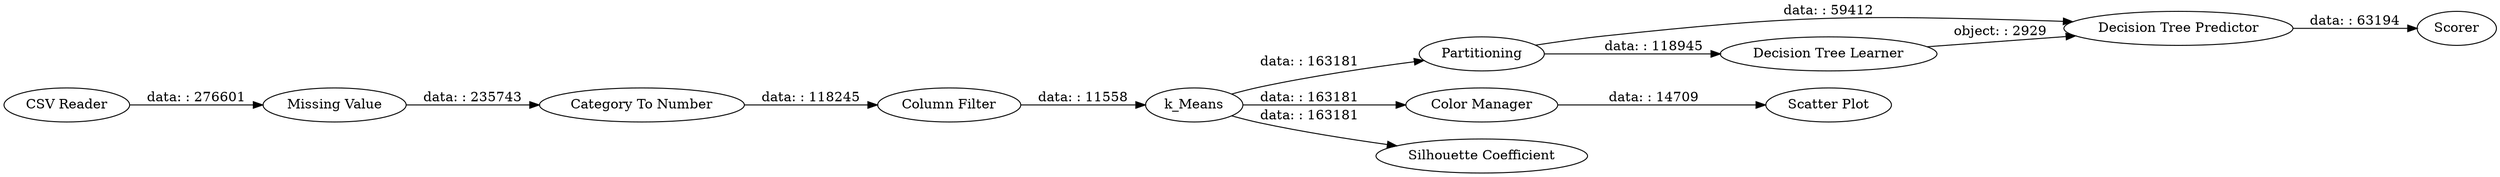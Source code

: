 digraph {
	"777866115648279505_12" [label=Partitioning]
	"777866115648279505_6" [label="Color Manager"]
	"777866115648279505_11" [label=Scorer]
	"777866115648279505_5" [label=k_Means]
	"777866115648279505_8" [label="Silhouette Coefficient"]
	"777866115648279505_1" [label="CSV Reader"]
	"777866115648279505_7" [label="Scatter Plot"]
	"777866115648279505_10" [label="Decision Tree Predictor"]
	"777866115648279505_13" [label="Decision Tree Learner"]
	"777866115648279505_4" [label="Column Filter"]
	"777866115648279505_2" [label="Missing Value"]
	"777866115648279505_3" [label="Category To Number"]
	"777866115648279505_3" -> "777866115648279505_4" [label="data: : 118245"]
	"777866115648279505_5" -> "777866115648279505_12" [label="data: : 163181"]
	"777866115648279505_6" -> "777866115648279505_7" [label="data: : 14709"]
	"777866115648279505_12" -> "777866115648279505_10" [label="data: : 59412"]
	"777866115648279505_13" -> "777866115648279505_10" [label="object: : 2929"]
	"777866115648279505_12" -> "777866115648279505_13" [label="data: : 118945"]
	"777866115648279505_4" -> "777866115648279505_5" [label="data: : 11558"]
	"777866115648279505_5" -> "777866115648279505_6" [label="data: : 163181"]
	"777866115648279505_1" -> "777866115648279505_2" [label="data: : 276601"]
	"777866115648279505_5" -> "777866115648279505_8" [label="data: : 163181"]
	"777866115648279505_10" -> "777866115648279505_11" [label="data: : 63194"]
	"777866115648279505_2" -> "777866115648279505_3" [label="data: : 235743"]
	rankdir=LR
}
